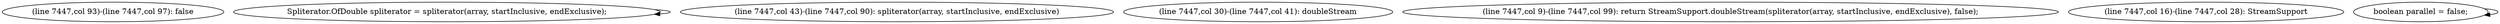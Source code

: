 digraph G {
  1 [ label="(line 7447,col 93)-(line 7447,col 97): false" ];
  2 [ label="Spliterator.OfDouble spliterator = spliterator(array, startInclusive, endExclusive);" ];
  3 [ label="(line 7447,col 43)-(line 7447,col 90): spliterator(array, startInclusive, endExclusive)" ];
  4 [ label="(line 7447,col 30)-(line 7447,col 41): doubleStream" ];
  5 [ label="(line 7447,col 9)-(line 7447,col 99): return StreamSupport.doubleStream(spliterator(array, startInclusive, endExclusive), false);" ];
  6 [ label="(line 7447,col 16)-(line 7447,col 28): StreamSupport" ];
  7 [ label="boolean parallel = false;" ];
  2 -> 2;
  7 -> 7;
}
